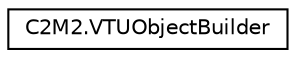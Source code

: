 digraph "Graphical Class Hierarchy"
{
 // LATEX_PDF_SIZE
  edge [fontname="Helvetica",fontsize="10",labelfontname="Helvetica",labelfontsize="10"];
  node [fontname="Helvetica",fontsize="10",shape=record];
  rankdir="LR";
  Node0 [label="C2M2.VTUObjectBuilder",height=0.2,width=0.4,color="black", fillcolor="white", style="filled",URL="$d2/d56/class_c2_m2_1_1_v_t_u_object_builder.html",tooltip="Overarching manager to control order of events for reading in VTK data, positioning it,..."];
}

